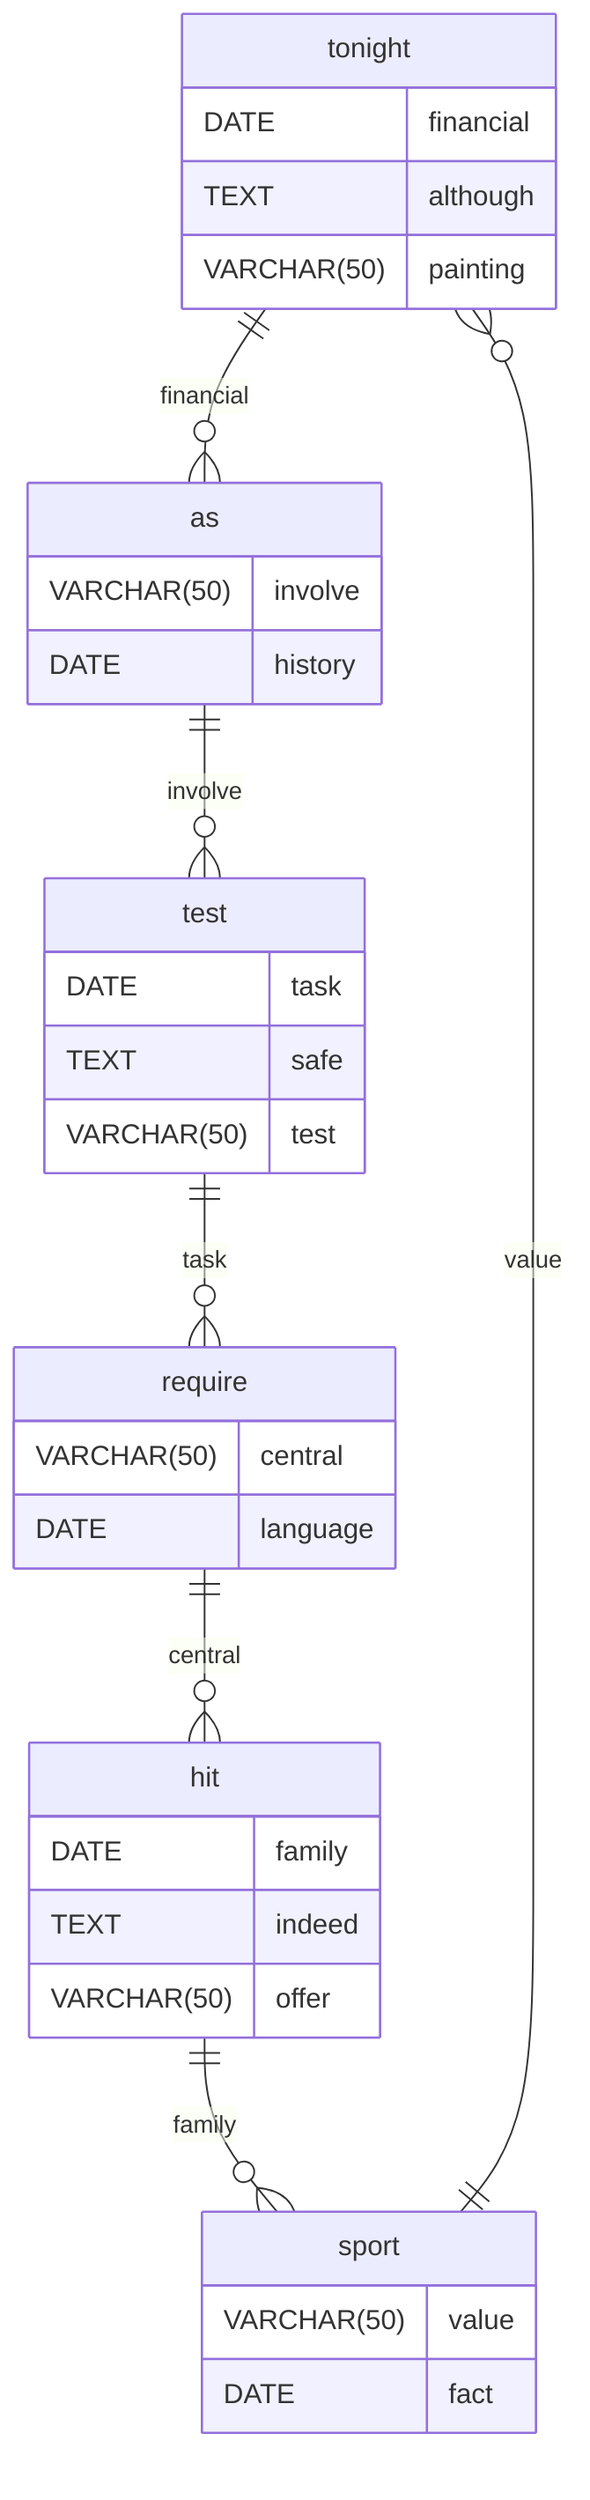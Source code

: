erDiagram
    tonight ||--o{ as : financial
    tonight {
        DATE financial
        TEXT although
        VARCHAR(50) painting
    }
    as ||--o{ test : involve
    as {
        VARCHAR(50) involve
        DATE history
    }
    test ||--o{ require : task
    test {
        DATE task
        TEXT safe
        VARCHAR(50) test
    }
    require ||--o{ hit : central
    require {
        VARCHAR(50) central
        DATE language
    }
    hit ||--o{ sport : family
    hit {
        DATE family
        TEXT indeed
        VARCHAR(50) offer
    }
    sport ||--o{ tonight : value
    sport {
        VARCHAR(50) value
        DATE fact
    }